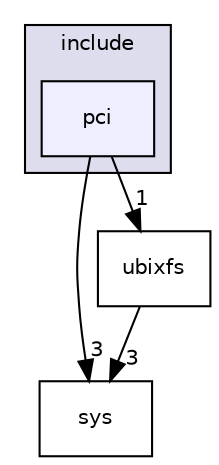 digraph "C:/Dev/git/UbixOS/sys/include/pci" {
  compound=true
  node [ fontsize="10", fontname="Helvetica"];
  edge [ labelfontsize="10", labelfontname="Helvetica"];
  subgraph clusterdir_d1be8160e739b6eed1f7843efdbae1b3 {
    graph [ bgcolor="#ddddee", pencolor="black", label="include" fontname="Helvetica", fontsize="10", URL="dir_d1be8160e739b6eed1f7843efdbae1b3.html"]
  dir_3c613c826710371b20c56a4c4011e29a [shape=box, label="pci", style="filled", fillcolor="#eeeeff", pencolor="black", URL="dir_3c613c826710371b20c56a4c4011e29a.html"];
  }
  dir_214f84c2c73d0f2f98eaa46a63e7b8c6 [shape=box label="sys" URL="dir_214f84c2c73d0f2f98eaa46a63e7b8c6.html"];
  dir_3de624327ffb12f9bf9e6dbf8f72375d [shape=box label="ubixfs" URL="dir_3de624327ffb12f9bf9e6dbf8f72375d.html"];
  dir_3de624327ffb12f9bf9e6dbf8f72375d->dir_214f84c2c73d0f2f98eaa46a63e7b8c6 [headlabel="3", labeldistance=1.5 headhref="dir_000022_000020.html"];
  dir_3c613c826710371b20c56a4c4011e29a->dir_214f84c2c73d0f2f98eaa46a63e7b8c6 [headlabel="3", labeldistance=1.5 headhref="dir_000045_000020.html"];
  dir_3c613c826710371b20c56a4c4011e29a->dir_3de624327ffb12f9bf9e6dbf8f72375d [headlabel="1", labeldistance=1.5 headhref="dir_000045_000022.html"];
}
